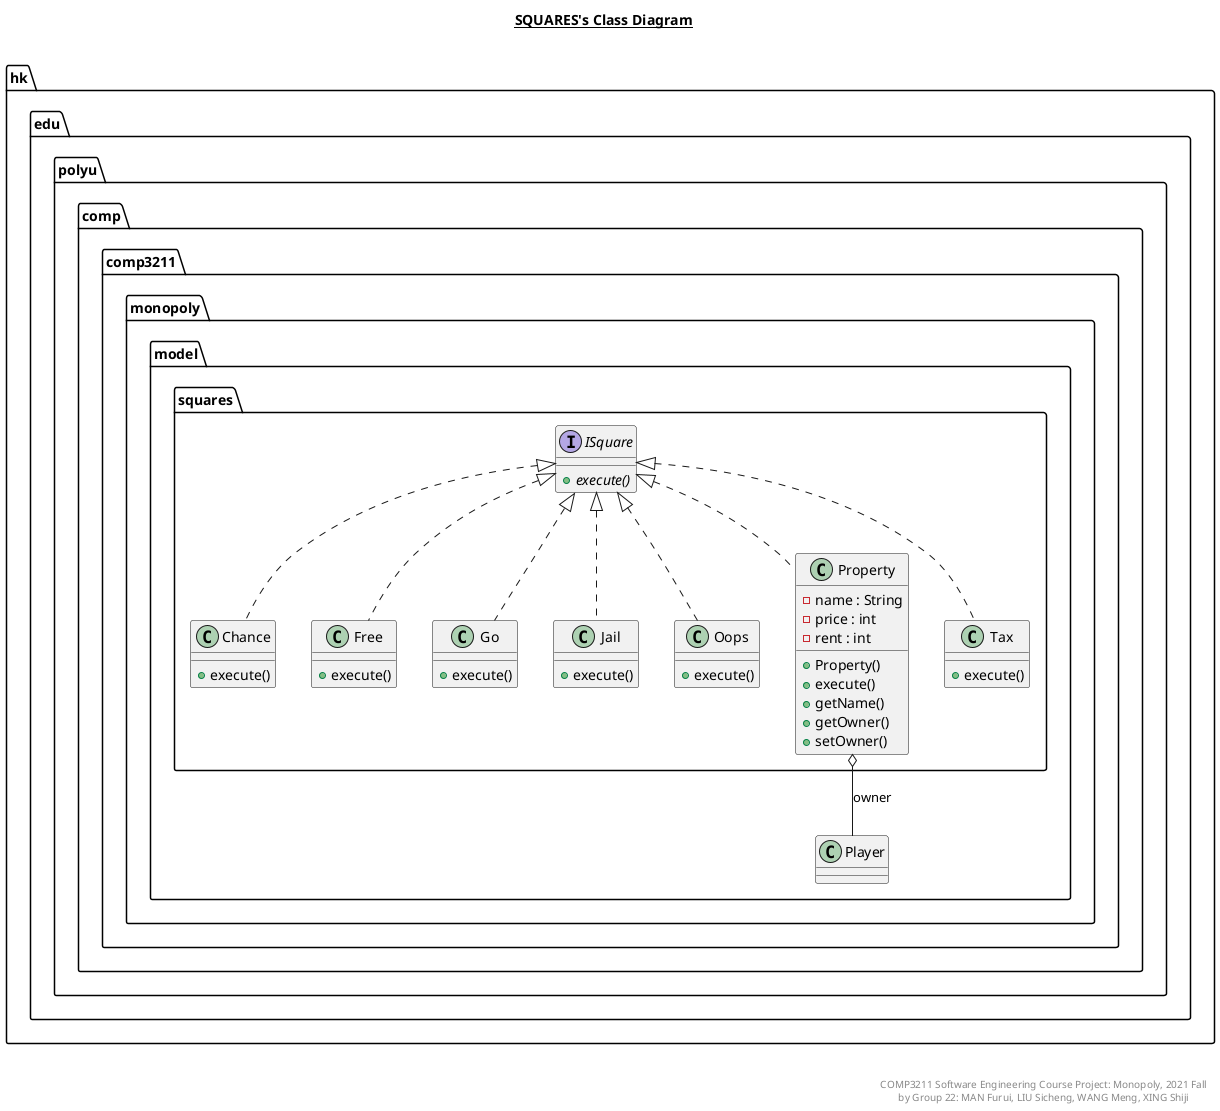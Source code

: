 @startuml

title __SQUARES's Class Diagram__\n

  namespace hk.edu.polyu.comp.comp3211.monopoly {
    namespace model {
      namespace squares {
        class hk.edu.polyu.comp.comp3211.monopoly.model.squares.Chance {
            + execute()
        }
      }
    }
  }
  

  namespace hk.edu.polyu.comp.comp3211.monopoly {
    namespace model {
      namespace squares {
        class hk.edu.polyu.comp.comp3211.monopoly.model.squares.Free {
            + execute()
        }
      }
    }
  }
  

  namespace hk.edu.polyu.comp.comp3211.monopoly {
    namespace model {
      namespace squares {
        class hk.edu.polyu.comp.comp3211.monopoly.model.squares.Go {
            + execute()
        }
      }
    }
  }
  

  namespace hk.edu.polyu.comp.comp3211.monopoly {
    namespace model {
      namespace squares {
        interface hk.edu.polyu.comp.comp3211.monopoly.model.squares.ISquare {
            {abstract} + execute()
        }
      }
    }
  }
  

  namespace hk.edu.polyu.comp.comp3211.monopoly {
    namespace model {
      namespace squares {
        class hk.edu.polyu.comp.comp3211.monopoly.model.squares.Jail {
            + execute()
        }
      }
    }
  }
  

  namespace hk.edu.polyu.comp.comp3211.monopoly {
    namespace model {
      namespace squares {
        class hk.edu.polyu.comp.comp3211.monopoly.model.squares.Oops {
            + execute()
        }
      }
    }
  }
  

  namespace hk.edu.polyu.comp.comp3211.monopoly {
    namespace model {
      namespace squares {
        class hk.edu.polyu.comp.comp3211.monopoly.model.squares.Property {
            - name : String
            - price : int
            - rent : int
            + Property()
            + execute()
            + getName()
            + getOwner()
            + setOwner()
        }
      }
    }
  }
  

  namespace hk.edu.polyu.comp.comp3211.monopoly {
    namespace model {
      namespace squares {
        class hk.edu.polyu.comp.comp3211.monopoly.model.squares.Tax {
            + execute()
        }
      }
    }
  }
  

  hk.edu.polyu.comp.comp3211.monopoly.model.squares.Chance .up.|> hk.edu.polyu.comp.comp3211.monopoly.model.squares.ISquare
  hk.edu.polyu.comp.comp3211.monopoly.model.squares.Free .up.|> hk.edu.polyu.comp.comp3211.monopoly.model.squares.ISquare
  hk.edu.polyu.comp.comp3211.monopoly.model.squares.Go .up.|> hk.edu.polyu.comp.comp3211.monopoly.model.squares.ISquare
  hk.edu.polyu.comp.comp3211.monopoly.model.squares.Jail .up.|> hk.edu.polyu.comp.comp3211.monopoly.model.squares.ISquare
  hk.edu.polyu.comp.comp3211.monopoly.model.squares.Oops .up.|> hk.edu.polyu.comp.comp3211.monopoly.model.squares.ISquare
  hk.edu.polyu.comp.comp3211.monopoly.model.squares.Property .up.|> hk.edu.polyu.comp.comp3211.monopoly.model.squares.ISquare
  hk.edu.polyu.comp.comp3211.monopoly.model.squares.Property o-- hk.edu.polyu.comp.comp3211.monopoly.model.Player : owner
  hk.edu.polyu.comp.comp3211.monopoly.model.squares.Tax .up.|> hk.edu.polyu.comp.comp3211.monopoly.model.squares.ISquare


right footer


COMP3211 Software Engineering Course Project: Monopoly, 2021 Fall
by Group 22: MAN Furui, LIU Sicheng, WANG Meng, XING Shiji
endfooter

@enduml
